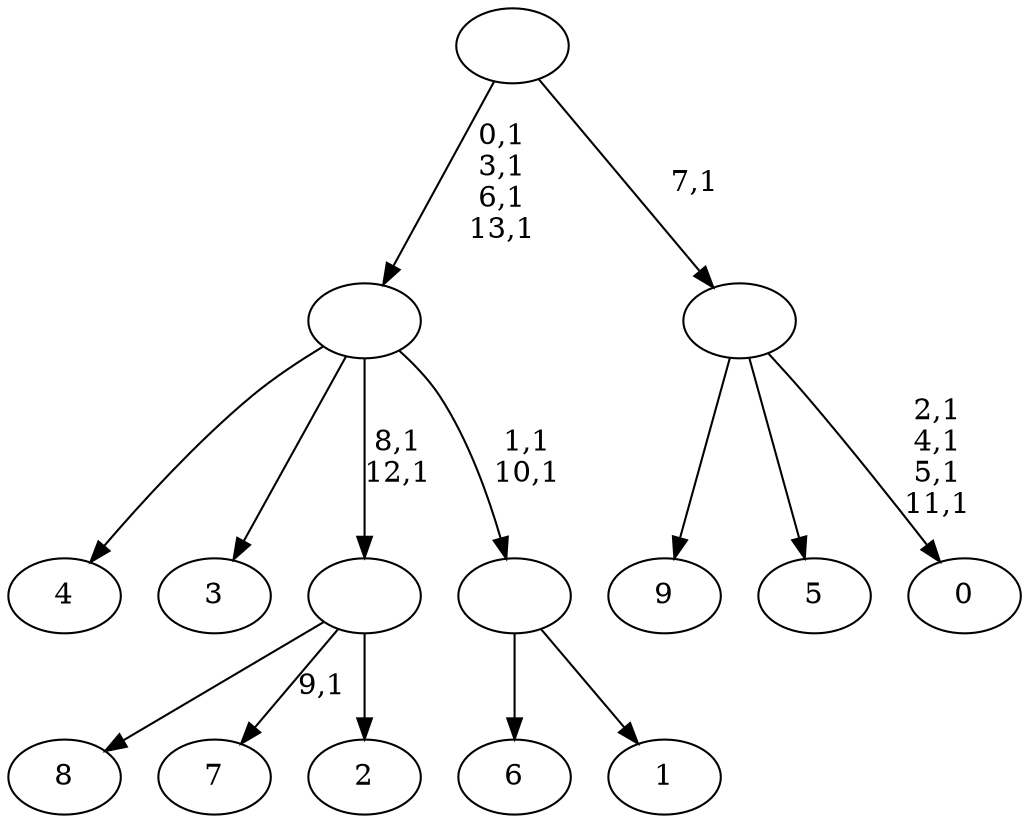 digraph T {
	24 [label="9"]
	23 [label="8"]
	22 [label="7"]
	20 [label="6"]
	19 [label="5"]
	18 [label="4"]
	17 [label="3"]
	16 [label="2"]
	15 [label=""]
	13 [label="1"]
	12 [label=""]
	10 [label=""]
	6 [label="0"]
	1 [label=""]
	0 [label=""]
	15 -> 22 [label="9,1"]
	15 -> 23 [label=""]
	15 -> 16 [label=""]
	12 -> 20 [label=""]
	12 -> 13 [label=""]
	10 -> 12 [label="1,1\n10,1"]
	10 -> 15 [label="8,1\n12,1"]
	10 -> 18 [label=""]
	10 -> 17 [label=""]
	1 -> 6 [label="2,1\n4,1\n5,1\n11,1"]
	1 -> 24 [label=""]
	1 -> 19 [label=""]
	0 -> 10 [label="0,1\n3,1\n6,1\n13,1"]
	0 -> 1 [label="7,1"]
}
